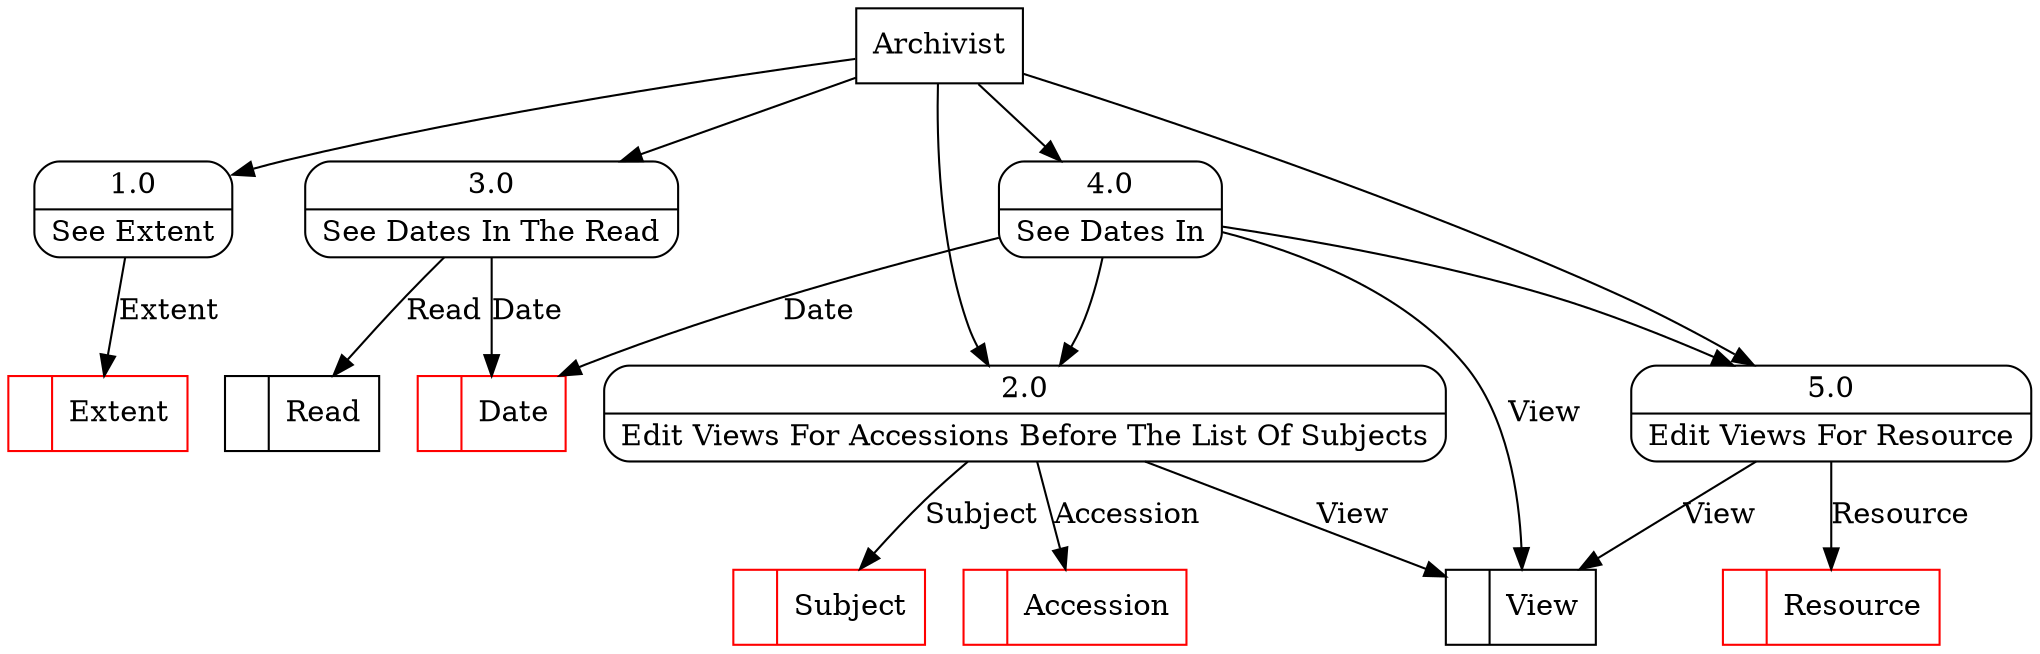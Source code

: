 digraph dfd2{ 
node[shape=record]
200 [label="<f0>  |<f1> Date " color=red];
201 [label="<f0>  |<f1> Read " ];
202 [label="<f0>  |<f1> Subject " color=red];
203 [label="<f0>  |<f1> View " ];
204 [label="<f0>  |<f1> Accession " color=red];
205 [label="<f0>  |<f1> Extent " color=red];
206 [label="<f0>  |<f1> Resource " color=red];
207 [label="Archivist" shape=box];
208 [label="{<f0> 1.0|<f1> See Extent }" shape=Mrecord];
209 [label="{<f0> 2.0|<f1> Edit Views For Accessions Before The List Of Subjects }" shape=Mrecord];
210 [label="{<f0> 3.0|<f1> See Dates In The Read }" shape=Mrecord];
211 [label="{<f0> 4.0|<f1> See Dates In }" shape=Mrecord];
212 [label="{<f0> 5.0|<f1> Edit Views For Resource }" shape=Mrecord];
207 -> 208
207 -> 209
207 -> 210
207 -> 211
207 -> 212
208 -> 205 [label="Extent"]
209 -> 203 [label="View"]
209 -> 204 [label="Accession"]
209 -> 202 [label="Subject"]
210 -> 200 [label="Date"]
210 -> 201 [label="Read"]
211 -> 209
211 -> 212
211 -> 200 [label="Date"]
211 -> 203 [label="View"]
212 -> 206 [label="Resource"]
212 -> 203 [label="View"]
}